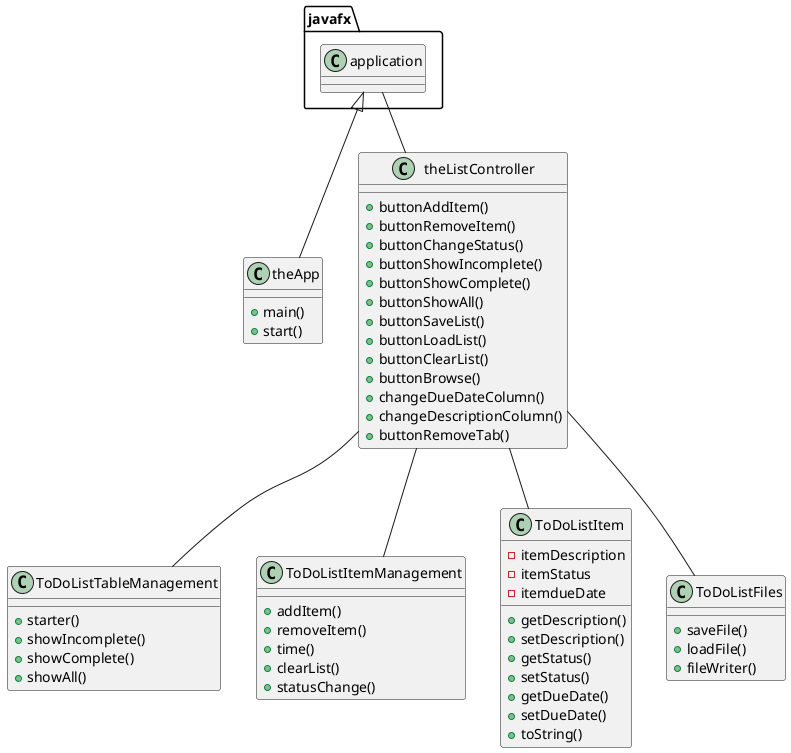 @startuml
'https://plantuml.com/class-diagram

javafx.application <|-- theApp
javafx.application -- theListController
theListController -- ToDoListTableManagement
theListController -- ToDoListItemManagement
theListController -- ToDoListItem
theListController -- ToDoListFiles

class theApp {
+main()
+start()
}

class theListController {
+buttonAddItem()
+buttonRemoveItem()
+buttonChangeStatus()
+buttonShowIncomplete()
+buttonShowComplete()
+buttonShowAll()
+buttonSaveList()
+buttonLoadList()
+buttonClearList()
+buttonBrowse()
+changeDueDateColumn()
+changeDescriptionColumn()
+buttonRemoveTab()
}

class ToDoListFiles {
+saveFile()
+loadFile()
+fileWriter()
}

class ToDoListItem {
-itemDescription
-itemStatus
-itemdueDate
+getDescription()
+setDescription()
+getStatus()
+setStatus()
+getDueDate()
+setDueDate()
+toString()
}

class ToDoListItemManagement {
+addItem()
+removeItem()
+time()
+clearList()
+statusChange()
}

class ToDoListTableManagement {
+starter()
+showIncomplete()
+showComplete()
+showAll()
}

@enduml